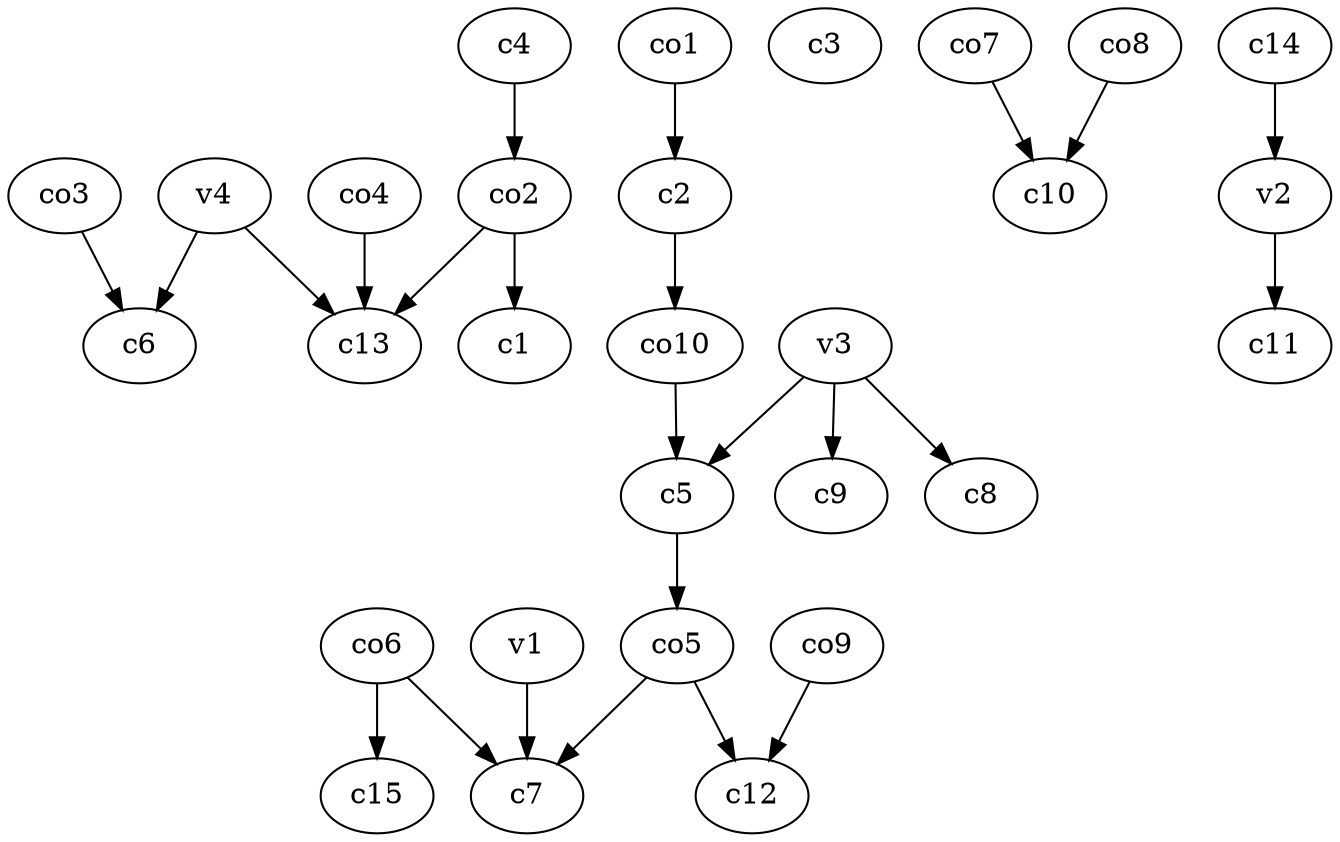 strict digraph  {
c1;
c2;
c3;
c4;
c5;
c6;
c7;
c8;
c9;
c10;
c11;
c12;
c13;
c14;
c15;
v1;
v2;
v3;
v4;
co1;
co2;
co3;
co4;
co5;
co6;
co7;
co8;
co9;
co10;
c2 -> co10  [weight=1];
c4 -> co2  [weight=1];
c5 -> co5  [weight=1];
c14 -> v2  [weight=1];
v1 -> c7  [weight=1];
v2 -> c11  [weight=1];
v3 -> c5  [weight=1];
v3 -> c8  [weight=1];
v3 -> c9  [weight=1];
v4 -> c13  [weight=1];
v4 -> c6  [weight=1];
co1 -> c2  [weight=1];
co2 -> c13  [weight=1];
co2 -> c1  [weight=1];
co3 -> c6  [weight=1];
co4 -> c13  [weight=1];
co5 -> c7  [weight=1];
co5 -> c12  [weight=1];
co6 -> c7  [weight=1];
co6 -> c15  [weight=1];
co7 -> c10  [weight=1];
co8 -> c10  [weight=1];
co9 -> c12  [weight=1];
co10 -> c5  [weight=1];
}
